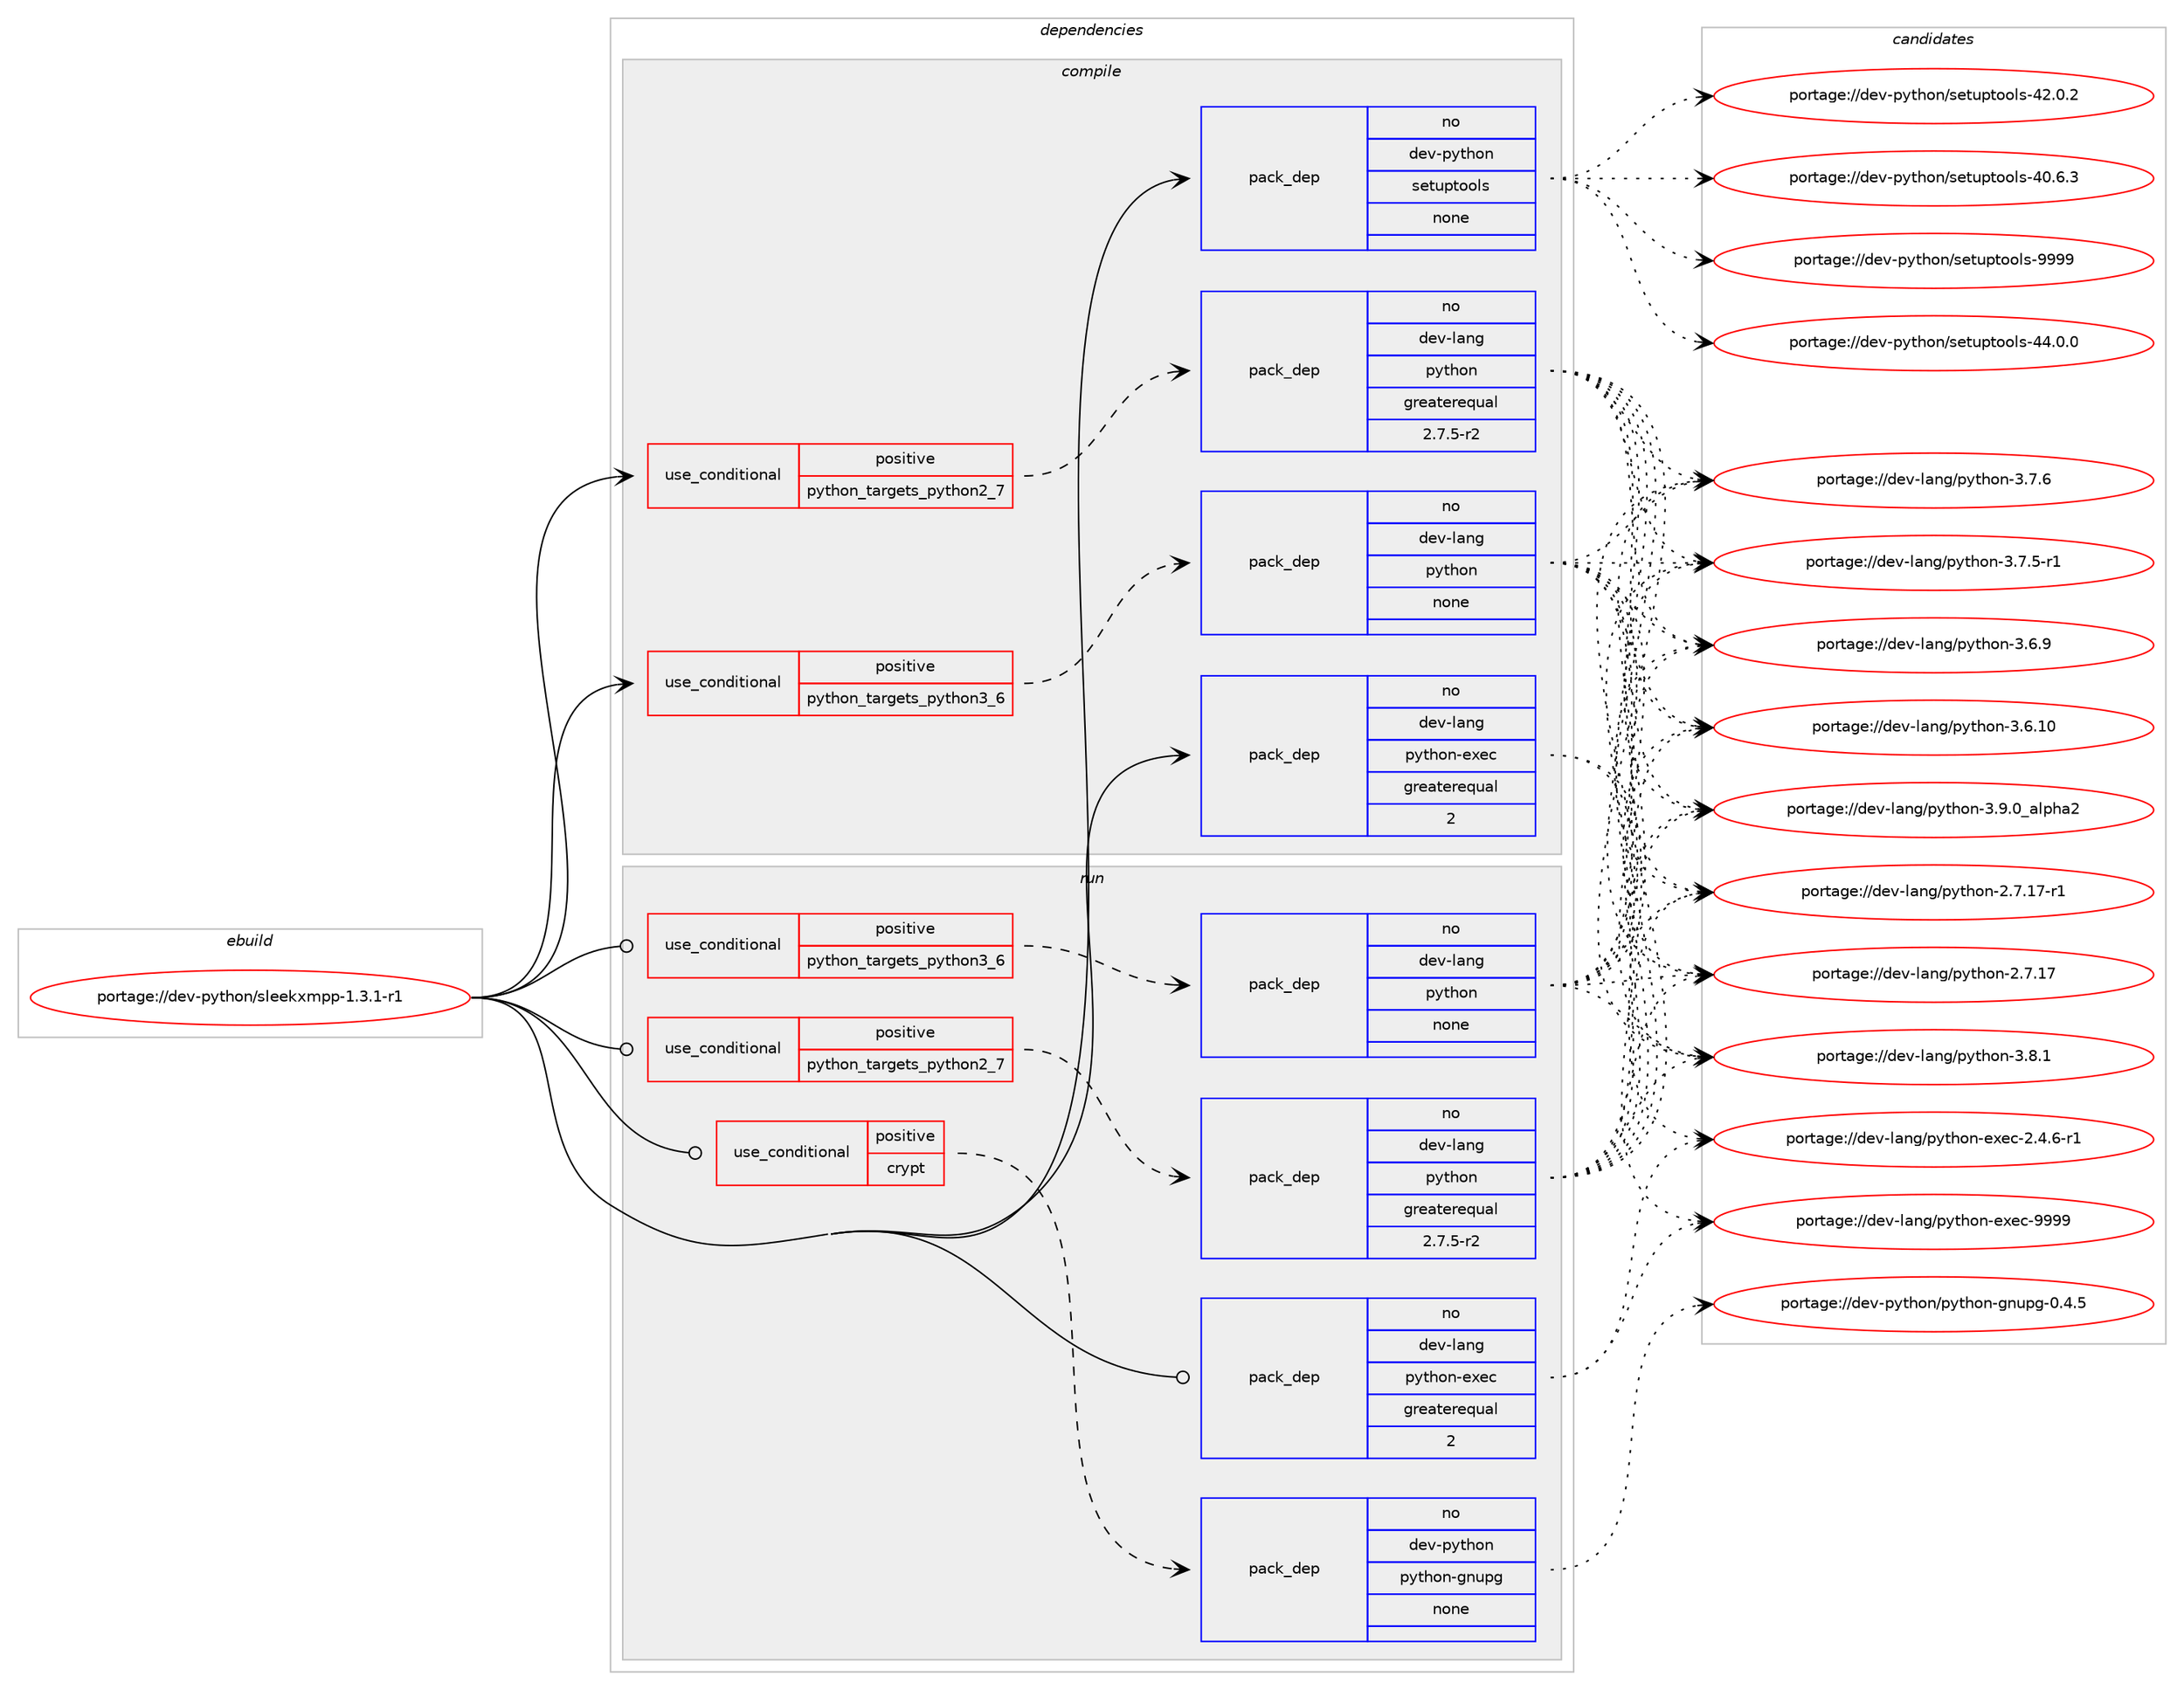 digraph prolog {

# *************
# Graph options
# *************

newrank=true;
concentrate=true;
compound=true;
graph [rankdir=LR,fontname=Helvetica,fontsize=10,ranksep=1.5];#, ranksep=2.5, nodesep=0.2];
edge  [arrowhead=vee];
node  [fontname=Helvetica,fontsize=10];

# **********
# The ebuild
# **********

subgraph cluster_leftcol {
color=gray;
rank=same;
label=<<i>ebuild</i>>;
id [label="portage://dev-python/sleekxmpp-1.3.1-r1", color=red, width=4, href="../dev-python/sleekxmpp-1.3.1-r1.svg"];
}

# ****************
# The dependencies
# ****************

subgraph cluster_midcol {
color=gray;
label=<<i>dependencies</i>>;
subgraph cluster_compile {
fillcolor="#eeeeee";
style=filled;
label=<<i>compile</i>>;
subgraph cond105900 {
dependency425668 [label=<<TABLE BORDER="0" CELLBORDER="1" CELLSPACING="0" CELLPADDING="4"><TR><TD ROWSPAN="3" CELLPADDING="10">use_conditional</TD></TR><TR><TD>positive</TD></TR><TR><TD>python_targets_python2_7</TD></TR></TABLE>>, shape=none, color=red];
subgraph pack314870 {
dependency425669 [label=<<TABLE BORDER="0" CELLBORDER="1" CELLSPACING="0" CELLPADDING="4" WIDTH="220"><TR><TD ROWSPAN="6" CELLPADDING="30">pack_dep</TD></TR><TR><TD WIDTH="110">no</TD></TR><TR><TD>dev-lang</TD></TR><TR><TD>python</TD></TR><TR><TD>greaterequal</TD></TR><TR><TD>2.7.5-r2</TD></TR></TABLE>>, shape=none, color=blue];
}
dependency425668:e -> dependency425669:w [weight=20,style="dashed",arrowhead="vee"];
}
id:e -> dependency425668:w [weight=20,style="solid",arrowhead="vee"];
subgraph cond105901 {
dependency425670 [label=<<TABLE BORDER="0" CELLBORDER="1" CELLSPACING="0" CELLPADDING="4"><TR><TD ROWSPAN="3" CELLPADDING="10">use_conditional</TD></TR><TR><TD>positive</TD></TR><TR><TD>python_targets_python3_6</TD></TR></TABLE>>, shape=none, color=red];
subgraph pack314871 {
dependency425671 [label=<<TABLE BORDER="0" CELLBORDER="1" CELLSPACING="0" CELLPADDING="4" WIDTH="220"><TR><TD ROWSPAN="6" CELLPADDING="30">pack_dep</TD></TR><TR><TD WIDTH="110">no</TD></TR><TR><TD>dev-lang</TD></TR><TR><TD>python</TD></TR><TR><TD>none</TD></TR><TR><TD></TD></TR></TABLE>>, shape=none, color=blue];
}
dependency425670:e -> dependency425671:w [weight=20,style="dashed",arrowhead="vee"];
}
id:e -> dependency425670:w [weight=20,style="solid",arrowhead="vee"];
subgraph pack314872 {
dependency425672 [label=<<TABLE BORDER="0" CELLBORDER="1" CELLSPACING="0" CELLPADDING="4" WIDTH="220"><TR><TD ROWSPAN="6" CELLPADDING="30">pack_dep</TD></TR><TR><TD WIDTH="110">no</TD></TR><TR><TD>dev-lang</TD></TR><TR><TD>python-exec</TD></TR><TR><TD>greaterequal</TD></TR><TR><TD>2</TD></TR></TABLE>>, shape=none, color=blue];
}
id:e -> dependency425672:w [weight=20,style="solid",arrowhead="vee"];
subgraph pack314873 {
dependency425673 [label=<<TABLE BORDER="0" CELLBORDER="1" CELLSPACING="0" CELLPADDING="4" WIDTH="220"><TR><TD ROWSPAN="6" CELLPADDING="30">pack_dep</TD></TR><TR><TD WIDTH="110">no</TD></TR><TR><TD>dev-python</TD></TR><TR><TD>setuptools</TD></TR><TR><TD>none</TD></TR><TR><TD></TD></TR></TABLE>>, shape=none, color=blue];
}
id:e -> dependency425673:w [weight=20,style="solid",arrowhead="vee"];
}
subgraph cluster_compileandrun {
fillcolor="#eeeeee";
style=filled;
label=<<i>compile and run</i>>;
}
subgraph cluster_run {
fillcolor="#eeeeee";
style=filled;
label=<<i>run</i>>;
subgraph cond105902 {
dependency425674 [label=<<TABLE BORDER="0" CELLBORDER="1" CELLSPACING="0" CELLPADDING="4"><TR><TD ROWSPAN="3" CELLPADDING="10">use_conditional</TD></TR><TR><TD>positive</TD></TR><TR><TD>crypt</TD></TR></TABLE>>, shape=none, color=red];
subgraph pack314874 {
dependency425675 [label=<<TABLE BORDER="0" CELLBORDER="1" CELLSPACING="0" CELLPADDING="4" WIDTH="220"><TR><TD ROWSPAN="6" CELLPADDING="30">pack_dep</TD></TR><TR><TD WIDTH="110">no</TD></TR><TR><TD>dev-python</TD></TR><TR><TD>python-gnupg</TD></TR><TR><TD>none</TD></TR><TR><TD></TD></TR></TABLE>>, shape=none, color=blue];
}
dependency425674:e -> dependency425675:w [weight=20,style="dashed",arrowhead="vee"];
}
id:e -> dependency425674:w [weight=20,style="solid",arrowhead="odot"];
subgraph cond105903 {
dependency425676 [label=<<TABLE BORDER="0" CELLBORDER="1" CELLSPACING="0" CELLPADDING="4"><TR><TD ROWSPAN="3" CELLPADDING="10">use_conditional</TD></TR><TR><TD>positive</TD></TR><TR><TD>python_targets_python2_7</TD></TR></TABLE>>, shape=none, color=red];
subgraph pack314875 {
dependency425677 [label=<<TABLE BORDER="0" CELLBORDER="1" CELLSPACING="0" CELLPADDING="4" WIDTH="220"><TR><TD ROWSPAN="6" CELLPADDING="30">pack_dep</TD></TR><TR><TD WIDTH="110">no</TD></TR><TR><TD>dev-lang</TD></TR><TR><TD>python</TD></TR><TR><TD>greaterequal</TD></TR><TR><TD>2.7.5-r2</TD></TR></TABLE>>, shape=none, color=blue];
}
dependency425676:e -> dependency425677:w [weight=20,style="dashed",arrowhead="vee"];
}
id:e -> dependency425676:w [weight=20,style="solid",arrowhead="odot"];
subgraph cond105904 {
dependency425678 [label=<<TABLE BORDER="0" CELLBORDER="1" CELLSPACING="0" CELLPADDING="4"><TR><TD ROWSPAN="3" CELLPADDING="10">use_conditional</TD></TR><TR><TD>positive</TD></TR><TR><TD>python_targets_python3_6</TD></TR></TABLE>>, shape=none, color=red];
subgraph pack314876 {
dependency425679 [label=<<TABLE BORDER="0" CELLBORDER="1" CELLSPACING="0" CELLPADDING="4" WIDTH="220"><TR><TD ROWSPAN="6" CELLPADDING="30">pack_dep</TD></TR><TR><TD WIDTH="110">no</TD></TR><TR><TD>dev-lang</TD></TR><TR><TD>python</TD></TR><TR><TD>none</TD></TR><TR><TD></TD></TR></TABLE>>, shape=none, color=blue];
}
dependency425678:e -> dependency425679:w [weight=20,style="dashed",arrowhead="vee"];
}
id:e -> dependency425678:w [weight=20,style="solid",arrowhead="odot"];
subgraph pack314877 {
dependency425680 [label=<<TABLE BORDER="0" CELLBORDER="1" CELLSPACING="0" CELLPADDING="4" WIDTH="220"><TR><TD ROWSPAN="6" CELLPADDING="30">pack_dep</TD></TR><TR><TD WIDTH="110">no</TD></TR><TR><TD>dev-lang</TD></TR><TR><TD>python-exec</TD></TR><TR><TD>greaterequal</TD></TR><TR><TD>2</TD></TR></TABLE>>, shape=none, color=blue];
}
id:e -> dependency425680:w [weight=20,style="solid",arrowhead="odot"];
}
}

# **************
# The candidates
# **************

subgraph cluster_choices {
rank=same;
color=gray;
label=<<i>candidates</i>>;

subgraph choice314870 {
color=black;
nodesep=1;
choice10010111845108971101034711212111610411111045514657464895971081121049750 [label="portage://dev-lang/python-3.9.0_alpha2", color=red, width=4,href="../dev-lang/python-3.9.0_alpha2.svg"];
choice100101118451089711010347112121116104111110455146564649 [label="portage://dev-lang/python-3.8.1", color=red, width=4,href="../dev-lang/python-3.8.1.svg"];
choice100101118451089711010347112121116104111110455146554654 [label="portage://dev-lang/python-3.7.6", color=red, width=4,href="../dev-lang/python-3.7.6.svg"];
choice1001011184510897110103471121211161041111104551465546534511449 [label="portage://dev-lang/python-3.7.5-r1", color=red, width=4,href="../dev-lang/python-3.7.5-r1.svg"];
choice100101118451089711010347112121116104111110455146544657 [label="portage://dev-lang/python-3.6.9", color=red, width=4,href="../dev-lang/python-3.6.9.svg"];
choice10010111845108971101034711212111610411111045514654464948 [label="portage://dev-lang/python-3.6.10", color=red, width=4,href="../dev-lang/python-3.6.10.svg"];
choice100101118451089711010347112121116104111110455046554649554511449 [label="portage://dev-lang/python-2.7.17-r1", color=red, width=4,href="../dev-lang/python-2.7.17-r1.svg"];
choice10010111845108971101034711212111610411111045504655464955 [label="portage://dev-lang/python-2.7.17", color=red, width=4,href="../dev-lang/python-2.7.17.svg"];
dependency425669:e -> choice10010111845108971101034711212111610411111045514657464895971081121049750:w [style=dotted,weight="100"];
dependency425669:e -> choice100101118451089711010347112121116104111110455146564649:w [style=dotted,weight="100"];
dependency425669:e -> choice100101118451089711010347112121116104111110455146554654:w [style=dotted,weight="100"];
dependency425669:e -> choice1001011184510897110103471121211161041111104551465546534511449:w [style=dotted,weight="100"];
dependency425669:e -> choice100101118451089711010347112121116104111110455146544657:w [style=dotted,weight="100"];
dependency425669:e -> choice10010111845108971101034711212111610411111045514654464948:w [style=dotted,weight="100"];
dependency425669:e -> choice100101118451089711010347112121116104111110455046554649554511449:w [style=dotted,weight="100"];
dependency425669:e -> choice10010111845108971101034711212111610411111045504655464955:w [style=dotted,weight="100"];
}
subgraph choice314871 {
color=black;
nodesep=1;
choice10010111845108971101034711212111610411111045514657464895971081121049750 [label="portage://dev-lang/python-3.9.0_alpha2", color=red, width=4,href="../dev-lang/python-3.9.0_alpha2.svg"];
choice100101118451089711010347112121116104111110455146564649 [label="portage://dev-lang/python-3.8.1", color=red, width=4,href="../dev-lang/python-3.8.1.svg"];
choice100101118451089711010347112121116104111110455146554654 [label="portage://dev-lang/python-3.7.6", color=red, width=4,href="../dev-lang/python-3.7.6.svg"];
choice1001011184510897110103471121211161041111104551465546534511449 [label="portage://dev-lang/python-3.7.5-r1", color=red, width=4,href="../dev-lang/python-3.7.5-r1.svg"];
choice100101118451089711010347112121116104111110455146544657 [label="portage://dev-lang/python-3.6.9", color=red, width=4,href="../dev-lang/python-3.6.9.svg"];
choice10010111845108971101034711212111610411111045514654464948 [label="portage://dev-lang/python-3.6.10", color=red, width=4,href="../dev-lang/python-3.6.10.svg"];
choice100101118451089711010347112121116104111110455046554649554511449 [label="portage://dev-lang/python-2.7.17-r1", color=red, width=4,href="../dev-lang/python-2.7.17-r1.svg"];
choice10010111845108971101034711212111610411111045504655464955 [label="portage://dev-lang/python-2.7.17", color=red, width=4,href="../dev-lang/python-2.7.17.svg"];
dependency425671:e -> choice10010111845108971101034711212111610411111045514657464895971081121049750:w [style=dotted,weight="100"];
dependency425671:e -> choice100101118451089711010347112121116104111110455146564649:w [style=dotted,weight="100"];
dependency425671:e -> choice100101118451089711010347112121116104111110455146554654:w [style=dotted,weight="100"];
dependency425671:e -> choice1001011184510897110103471121211161041111104551465546534511449:w [style=dotted,weight="100"];
dependency425671:e -> choice100101118451089711010347112121116104111110455146544657:w [style=dotted,weight="100"];
dependency425671:e -> choice10010111845108971101034711212111610411111045514654464948:w [style=dotted,weight="100"];
dependency425671:e -> choice100101118451089711010347112121116104111110455046554649554511449:w [style=dotted,weight="100"];
dependency425671:e -> choice10010111845108971101034711212111610411111045504655464955:w [style=dotted,weight="100"];
}
subgraph choice314872 {
color=black;
nodesep=1;
choice10010111845108971101034711212111610411111045101120101994557575757 [label="portage://dev-lang/python-exec-9999", color=red, width=4,href="../dev-lang/python-exec-9999.svg"];
choice10010111845108971101034711212111610411111045101120101994550465246544511449 [label="portage://dev-lang/python-exec-2.4.6-r1", color=red, width=4,href="../dev-lang/python-exec-2.4.6-r1.svg"];
dependency425672:e -> choice10010111845108971101034711212111610411111045101120101994557575757:w [style=dotted,weight="100"];
dependency425672:e -> choice10010111845108971101034711212111610411111045101120101994550465246544511449:w [style=dotted,weight="100"];
}
subgraph choice314873 {
color=black;
nodesep=1;
choice10010111845112121116104111110471151011161171121161111111081154557575757 [label="portage://dev-python/setuptools-9999", color=red, width=4,href="../dev-python/setuptools-9999.svg"];
choice100101118451121211161041111104711510111611711211611111110811545525246484648 [label="portage://dev-python/setuptools-44.0.0", color=red, width=4,href="../dev-python/setuptools-44.0.0.svg"];
choice100101118451121211161041111104711510111611711211611111110811545525046484650 [label="portage://dev-python/setuptools-42.0.2", color=red, width=4,href="../dev-python/setuptools-42.0.2.svg"];
choice100101118451121211161041111104711510111611711211611111110811545524846544651 [label="portage://dev-python/setuptools-40.6.3", color=red, width=4,href="../dev-python/setuptools-40.6.3.svg"];
dependency425673:e -> choice10010111845112121116104111110471151011161171121161111111081154557575757:w [style=dotted,weight="100"];
dependency425673:e -> choice100101118451121211161041111104711510111611711211611111110811545525246484648:w [style=dotted,weight="100"];
dependency425673:e -> choice100101118451121211161041111104711510111611711211611111110811545525046484650:w [style=dotted,weight="100"];
dependency425673:e -> choice100101118451121211161041111104711510111611711211611111110811545524846544651:w [style=dotted,weight="100"];
}
subgraph choice314874 {
color=black;
nodesep=1;
choice100101118451121211161041111104711212111610411111045103110117112103454846524653 [label="portage://dev-python/python-gnupg-0.4.5", color=red, width=4,href="../dev-python/python-gnupg-0.4.5.svg"];
dependency425675:e -> choice100101118451121211161041111104711212111610411111045103110117112103454846524653:w [style=dotted,weight="100"];
}
subgraph choice314875 {
color=black;
nodesep=1;
choice10010111845108971101034711212111610411111045514657464895971081121049750 [label="portage://dev-lang/python-3.9.0_alpha2", color=red, width=4,href="../dev-lang/python-3.9.0_alpha2.svg"];
choice100101118451089711010347112121116104111110455146564649 [label="portage://dev-lang/python-3.8.1", color=red, width=4,href="../dev-lang/python-3.8.1.svg"];
choice100101118451089711010347112121116104111110455146554654 [label="portage://dev-lang/python-3.7.6", color=red, width=4,href="../dev-lang/python-3.7.6.svg"];
choice1001011184510897110103471121211161041111104551465546534511449 [label="portage://dev-lang/python-3.7.5-r1", color=red, width=4,href="../dev-lang/python-3.7.5-r1.svg"];
choice100101118451089711010347112121116104111110455146544657 [label="portage://dev-lang/python-3.6.9", color=red, width=4,href="../dev-lang/python-3.6.9.svg"];
choice10010111845108971101034711212111610411111045514654464948 [label="portage://dev-lang/python-3.6.10", color=red, width=4,href="../dev-lang/python-3.6.10.svg"];
choice100101118451089711010347112121116104111110455046554649554511449 [label="portage://dev-lang/python-2.7.17-r1", color=red, width=4,href="../dev-lang/python-2.7.17-r1.svg"];
choice10010111845108971101034711212111610411111045504655464955 [label="portage://dev-lang/python-2.7.17", color=red, width=4,href="../dev-lang/python-2.7.17.svg"];
dependency425677:e -> choice10010111845108971101034711212111610411111045514657464895971081121049750:w [style=dotted,weight="100"];
dependency425677:e -> choice100101118451089711010347112121116104111110455146564649:w [style=dotted,weight="100"];
dependency425677:e -> choice100101118451089711010347112121116104111110455146554654:w [style=dotted,weight="100"];
dependency425677:e -> choice1001011184510897110103471121211161041111104551465546534511449:w [style=dotted,weight="100"];
dependency425677:e -> choice100101118451089711010347112121116104111110455146544657:w [style=dotted,weight="100"];
dependency425677:e -> choice10010111845108971101034711212111610411111045514654464948:w [style=dotted,weight="100"];
dependency425677:e -> choice100101118451089711010347112121116104111110455046554649554511449:w [style=dotted,weight="100"];
dependency425677:e -> choice10010111845108971101034711212111610411111045504655464955:w [style=dotted,weight="100"];
}
subgraph choice314876 {
color=black;
nodesep=1;
choice10010111845108971101034711212111610411111045514657464895971081121049750 [label="portage://dev-lang/python-3.9.0_alpha2", color=red, width=4,href="../dev-lang/python-3.9.0_alpha2.svg"];
choice100101118451089711010347112121116104111110455146564649 [label="portage://dev-lang/python-3.8.1", color=red, width=4,href="../dev-lang/python-3.8.1.svg"];
choice100101118451089711010347112121116104111110455146554654 [label="portage://dev-lang/python-3.7.6", color=red, width=4,href="../dev-lang/python-3.7.6.svg"];
choice1001011184510897110103471121211161041111104551465546534511449 [label="portage://dev-lang/python-3.7.5-r1", color=red, width=4,href="../dev-lang/python-3.7.5-r1.svg"];
choice100101118451089711010347112121116104111110455146544657 [label="portage://dev-lang/python-3.6.9", color=red, width=4,href="../dev-lang/python-3.6.9.svg"];
choice10010111845108971101034711212111610411111045514654464948 [label="portage://dev-lang/python-3.6.10", color=red, width=4,href="../dev-lang/python-3.6.10.svg"];
choice100101118451089711010347112121116104111110455046554649554511449 [label="portage://dev-lang/python-2.7.17-r1", color=red, width=4,href="../dev-lang/python-2.7.17-r1.svg"];
choice10010111845108971101034711212111610411111045504655464955 [label="portage://dev-lang/python-2.7.17", color=red, width=4,href="../dev-lang/python-2.7.17.svg"];
dependency425679:e -> choice10010111845108971101034711212111610411111045514657464895971081121049750:w [style=dotted,weight="100"];
dependency425679:e -> choice100101118451089711010347112121116104111110455146564649:w [style=dotted,weight="100"];
dependency425679:e -> choice100101118451089711010347112121116104111110455146554654:w [style=dotted,weight="100"];
dependency425679:e -> choice1001011184510897110103471121211161041111104551465546534511449:w [style=dotted,weight="100"];
dependency425679:e -> choice100101118451089711010347112121116104111110455146544657:w [style=dotted,weight="100"];
dependency425679:e -> choice10010111845108971101034711212111610411111045514654464948:w [style=dotted,weight="100"];
dependency425679:e -> choice100101118451089711010347112121116104111110455046554649554511449:w [style=dotted,weight="100"];
dependency425679:e -> choice10010111845108971101034711212111610411111045504655464955:w [style=dotted,weight="100"];
}
subgraph choice314877 {
color=black;
nodesep=1;
choice10010111845108971101034711212111610411111045101120101994557575757 [label="portage://dev-lang/python-exec-9999", color=red, width=4,href="../dev-lang/python-exec-9999.svg"];
choice10010111845108971101034711212111610411111045101120101994550465246544511449 [label="portage://dev-lang/python-exec-2.4.6-r1", color=red, width=4,href="../dev-lang/python-exec-2.4.6-r1.svg"];
dependency425680:e -> choice10010111845108971101034711212111610411111045101120101994557575757:w [style=dotted,weight="100"];
dependency425680:e -> choice10010111845108971101034711212111610411111045101120101994550465246544511449:w [style=dotted,weight="100"];
}
}

}
